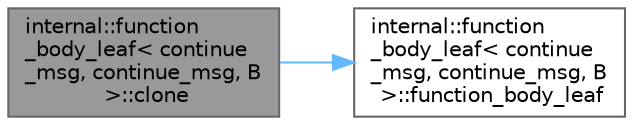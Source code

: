 digraph "internal::function_body_leaf&lt; continue_msg, continue_msg, B &gt;::clone"
{
 // LATEX_PDF_SIZE
  bgcolor="transparent";
  edge [fontname=Helvetica,fontsize=10,labelfontname=Helvetica,labelfontsize=10];
  node [fontname=Helvetica,fontsize=10,shape=box,height=0.2,width=0.4];
  rankdir="LR";
  Node1 [id="Node000001",label="internal::function\l_body_leaf\< continue\l_msg, continue_msg, B\l \>::clone",height=0.2,width=0.4,color="gray40", fillcolor="grey60", style="filled", fontcolor="black",tooltip=" "];
  Node1 -> Node2 [id="edge2_Node000001_Node000002",color="steelblue1",style="solid",tooltip=" "];
  Node2 [id="Node000002",label="internal::function\l_body_leaf\< continue\l_msg, continue_msg, B\l \>::function_body_leaf",height=0.2,width=0.4,color="grey40", fillcolor="white", style="filled",URL="$classinternal_1_1function__body__leaf_3_01continue__msg_00_01continue__msg_00_01_b_01_4.html#a9c8472f722a63cfa9d6df7d064203699",tooltip=" "];
}
